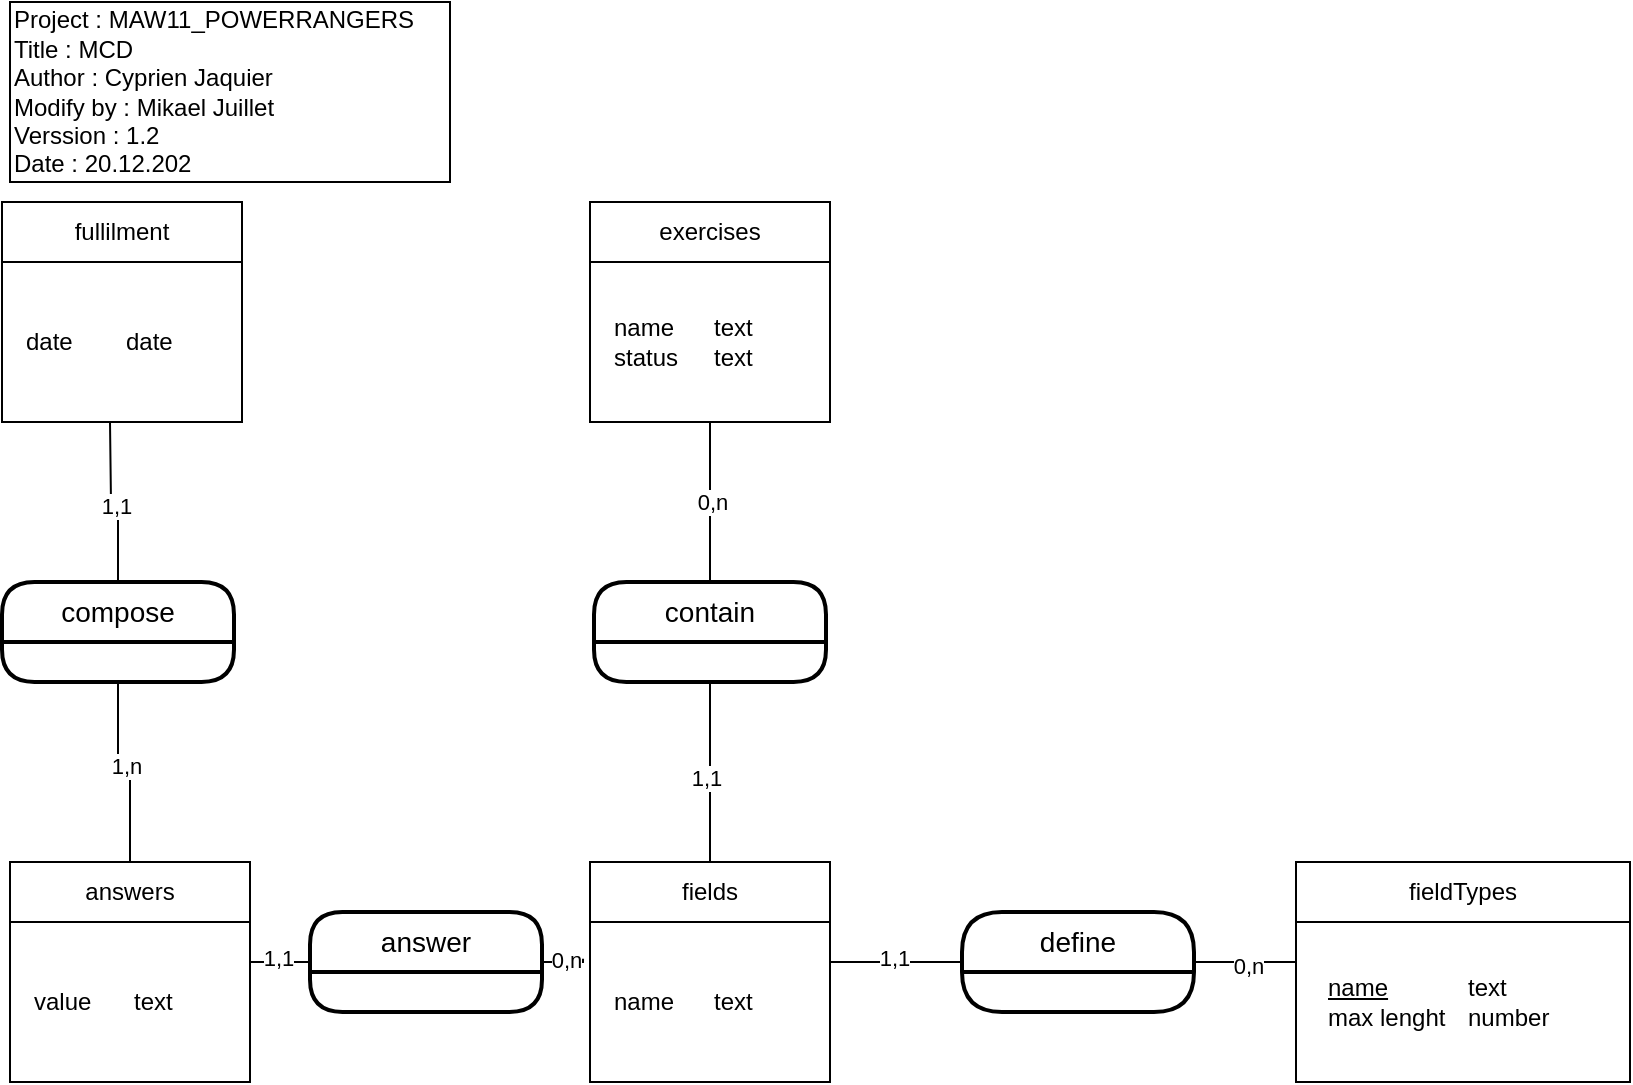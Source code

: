 <mxfile version="22.1.11" type="google">
  <diagram name="Page-1" id="UysicWD-IeBjwptT-XwB">
    <mxGraphModel grid="1" page="1" gridSize="10" guides="1" tooltips="1" connect="1" arrows="1" fold="1" pageScale="1" pageWidth="827" pageHeight="1169" math="0" shadow="0">
      <root>
        <mxCell id="0" />
        <mxCell id="1" parent="0" />
        <mxCell id="0sdpQ8P6i9JNI-ef1gW2-3" value="" style="group" vertex="1" connectable="0" parent="1">
          <mxGeometry x="300" y="100" width="120" height="110" as="geometry" />
        </mxCell>
        <mxCell id="0sdpQ8P6i9JNI-ef1gW2-1" value="" style="rounded=0;whiteSpace=wrap;html=1;" vertex="1" parent="0sdpQ8P6i9JNI-ef1gW2-3">
          <mxGeometry y="30" width="120" height="80" as="geometry" />
        </mxCell>
        <mxCell id="0sdpQ8P6i9JNI-ef1gW2-2" value="exercises" style="rounded=0;whiteSpace=wrap;html=1;" vertex="1" parent="0sdpQ8P6i9JNI-ef1gW2-3">
          <mxGeometry width="120" height="30" as="geometry" />
        </mxCell>
        <mxCell id="0sdpQ8P6i9JNI-ef1gW2-4" value="name&lt;br&gt;status" style="text;html=1;strokeColor=none;fillColor=none;align=left;verticalAlign=middle;whiteSpace=wrap;rounded=0;" vertex="1" parent="0sdpQ8P6i9JNI-ef1gW2-3">
          <mxGeometry x="10" y="30" width="50" height="80" as="geometry" />
        </mxCell>
        <mxCell id="0sdpQ8P6i9JNI-ef1gW2-5" value="text&lt;br&gt;text" style="text;html=1;strokeColor=none;fillColor=none;align=left;verticalAlign=middle;whiteSpace=wrap;rounded=0;" vertex="1" parent="0sdpQ8P6i9JNI-ef1gW2-3">
          <mxGeometry x="60" y="30" width="60" height="80" as="geometry" />
        </mxCell>
        <mxCell id="TbsKbS-wuQtN_C3aZl8a-1" value="" style="group" vertex="1" connectable="0" parent="1">
          <mxGeometry x="300" y="430" width="120" height="110" as="geometry" />
        </mxCell>
        <mxCell id="TbsKbS-wuQtN_C3aZl8a-2" value="" style="rounded=0;whiteSpace=wrap;html=1;" vertex="1" parent="TbsKbS-wuQtN_C3aZl8a-1">
          <mxGeometry y="30" width="120" height="80" as="geometry" />
        </mxCell>
        <mxCell id="TbsKbS-wuQtN_C3aZl8a-3" value="fields" style="rounded=0;whiteSpace=wrap;html=1;" vertex="1" parent="TbsKbS-wuQtN_C3aZl8a-1">
          <mxGeometry width="120" height="30" as="geometry" />
        </mxCell>
        <mxCell id="TbsKbS-wuQtN_C3aZl8a-4" value="name" style="text;html=1;strokeColor=none;fillColor=none;align=left;verticalAlign=middle;whiteSpace=wrap;rounded=0;" vertex="1" parent="TbsKbS-wuQtN_C3aZl8a-1">
          <mxGeometry x="10" y="30" width="50" height="80" as="geometry" />
        </mxCell>
        <mxCell id="TbsKbS-wuQtN_C3aZl8a-5" value="text" style="text;html=1;strokeColor=none;fillColor=none;align=left;verticalAlign=middle;whiteSpace=wrap;rounded=0;" vertex="1" parent="TbsKbS-wuQtN_C3aZl8a-1">
          <mxGeometry x="60" y="30" width="60" height="80" as="geometry" />
        </mxCell>
        <mxCell id="TbsKbS-wuQtN_C3aZl8a-11" value="contain" style="swimlane;childLayout=stackLayout;horizontal=1;startSize=30;horizontalStack=0;rounded=1;fontSize=14;fontStyle=0;strokeWidth=2;resizeParent=0;resizeLast=1;shadow=0;dashed=0;align=center;arcSize=18;whiteSpace=wrap;html=1;" vertex="1" parent="1">
          <mxGeometry x="302" y="290" width="116" height="50" as="geometry" />
        </mxCell>
        <mxCell id="TbsKbS-wuQtN_C3aZl8a-16" value="" style="endArrow=none;html=1;rounded=0;exitX=1;exitY=1;exitDx=0;exitDy=0;entryX=0.5;entryY=0;entryDx=0;entryDy=0;" edge="1" parent="1" source="0sdpQ8P6i9JNI-ef1gW2-4" target="TbsKbS-wuQtN_C3aZl8a-11">
          <mxGeometry relative="1" as="geometry">
            <mxPoint x="116" y="320" as="sourcePoint" />
            <mxPoint x="276" y="320" as="targetPoint" />
          </mxGeometry>
        </mxCell>
        <mxCell id="TbsKbS-wuQtN_C3aZl8a-17" value="" style="resizable=0;html=1;whiteSpace=wrap;align=right;verticalAlign=bottom;" connectable="0" vertex="1" parent="TbsKbS-wuQtN_C3aZl8a-16">
          <mxGeometry x="1" relative="1" as="geometry" />
        </mxCell>
        <mxCell id="TbsKbS-wuQtN_C3aZl8a-20" value="0,n" style="edgeLabel;html=1;align=center;verticalAlign=middle;resizable=0;points=[];" vertex="1" connectable="0" parent="TbsKbS-wuQtN_C3aZl8a-16">
          <mxGeometry y="1" relative="1" as="geometry">
            <mxPoint as="offset" />
          </mxGeometry>
        </mxCell>
        <mxCell id="TbsKbS-wuQtN_C3aZl8a-18" value="" style="endArrow=none;html=1;rounded=0;exitX=0.5;exitY=1;exitDx=0;exitDy=0;entryX=0.5;entryY=0;entryDx=0;entryDy=0;" edge="1" parent="1" source="TbsKbS-wuQtN_C3aZl8a-11" target="TbsKbS-wuQtN_C3aZl8a-3">
          <mxGeometry relative="1" as="geometry">
            <mxPoint x="370" y="220" as="sourcePoint" />
            <mxPoint x="370" y="300" as="targetPoint" />
          </mxGeometry>
        </mxCell>
        <mxCell id="TbsKbS-wuQtN_C3aZl8a-19" value="" style="resizable=0;html=1;whiteSpace=wrap;align=right;verticalAlign=bottom;" connectable="0" vertex="1" parent="TbsKbS-wuQtN_C3aZl8a-18">
          <mxGeometry x="1" relative="1" as="geometry" />
        </mxCell>
        <mxCell id="TbsKbS-wuQtN_C3aZl8a-21" value="1,1" style="edgeLabel;html=1;align=center;verticalAlign=middle;resizable=0;points=[];" vertex="1" connectable="0" parent="TbsKbS-wuQtN_C3aZl8a-18">
          <mxGeometry x="0.052" y="-2" relative="1" as="geometry">
            <mxPoint as="offset" />
          </mxGeometry>
        </mxCell>
        <mxCell id="TbsKbS-wuQtN_C3aZl8a-22" value="" style="group" vertex="1" connectable="0" parent="1">
          <mxGeometry x="653" y="430" width="167" height="110" as="geometry" />
        </mxCell>
        <mxCell id="TbsKbS-wuQtN_C3aZl8a-23" value="" style="rounded=0;whiteSpace=wrap;html=1;" vertex="1" parent="TbsKbS-wuQtN_C3aZl8a-22">
          <mxGeometry y="30" width="167" height="80" as="geometry" />
        </mxCell>
        <mxCell id="TbsKbS-wuQtN_C3aZl8a-24" value="fieldTypes" style="rounded=0;whiteSpace=wrap;html=1;" vertex="1" parent="TbsKbS-wuQtN_C3aZl8a-22">
          <mxGeometry width="167" height="30" as="geometry" />
        </mxCell>
        <mxCell id="TbsKbS-wuQtN_C3aZl8a-25" value="&lt;u&gt;name&lt;/u&gt;&lt;br&gt;max lenght" style="text;html=1;strokeColor=none;fillColor=none;align=left;verticalAlign=middle;whiteSpace=wrap;rounded=0;" vertex="1" parent="TbsKbS-wuQtN_C3aZl8a-22">
          <mxGeometry x="13.917" y="30" width="69.583" height="80" as="geometry" />
        </mxCell>
        <mxCell id="TbsKbS-wuQtN_C3aZl8a-26" value="text&lt;br&gt;number" style="text;html=1;strokeColor=none;fillColor=none;align=left;verticalAlign=middle;whiteSpace=wrap;rounded=0;" vertex="1" parent="TbsKbS-wuQtN_C3aZl8a-22">
          <mxGeometry x="83.5" y="30" width="83.5" height="80" as="geometry" />
        </mxCell>
        <mxCell id="TbsKbS-wuQtN_C3aZl8a-27" value="define" style="swimlane;childLayout=stackLayout;horizontal=1;startSize=30;horizontalStack=0;rounded=1;fontSize=14;fontStyle=0;strokeWidth=2;resizeParent=0;resizeLast=1;shadow=0;dashed=0;align=center;arcSize=36;whiteSpace=wrap;html=1;" vertex="1" parent="1">
          <mxGeometry x="486" y="455" width="116" height="50" as="geometry" />
        </mxCell>
        <mxCell id="TbsKbS-wuQtN_C3aZl8a-28" value="Project :&amp;nbsp;MAW11_POWERRANGERS&lt;br&gt;Title : MCD&lt;br&gt;Author : Cyprien Jaquier&lt;br&gt;&lt;div style=&quot;&quot;&gt;&lt;span style=&quot;background-color: initial;&quot;&gt;Modify by : Mikael Juillet&lt;/span&gt;&lt;/div&gt;&lt;div style=&quot;&quot;&gt;&lt;span style=&quot;background-color: initial;&quot;&gt;Verssion : 1.2&lt;/span&gt;&lt;/div&gt;&lt;div style=&quot;&quot;&gt;&lt;span style=&quot;background-color: initial;&quot;&gt;Date : 20.12.202&lt;/span&gt;&lt;/div&gt;" style="html=1;whiteSpace=wrap;align=left;" vertex="1" parent="1">
          <mxGeometry x="10" width="220" height="90" as="geometry" />
        </mxCell>
        <mxCell id="TbsKbS-wuQtN_C3aZl8a-29" value="" style="endArrow=none;html=1;rounded=0;exitX=0;exitY=0.5;exitDx=0;exitDy=0;entryX=1;entryY=0.25;entryDx=0;entryDy=0;" edge="1" parent="1" source="TbsKbS-wuQtN_C3aZl8a-27" target="TbsKbS-wuQtN_C3aZl8a-5">
          <mxGeometry relative="1" as="geometry">
            <mxPoint x="370" y="350" as="sourcePoint" />
            <mxPoint x="370" y="440" as="targetPoint" />
          </mxGeometry>
        </mxCell>
        <mxCell id="TbsKbS-wuQtN_C3aZl8a-30" value="" style="resizable=0;html=1;whiteSpace=wrap;align=right;verticalAlign=bottom;" connectable="0" vertex="1" parent="TbsKbS-wuQtN_C3aZl8a-29">
          <mxGeometry x="1" relative="1" as="geometry" />
        </mxCell>
        <mxCell id="TbsKbS-wuQtN_C3aZl8a-31" value="1,1" style="edgeLabel;html=1;align=center;verticalAlign=middle;resizable=0;points=[];" vertex="1" connectable="0" parent="TbsKbS-wuQtN_C3aZl8a-29">
          <mxGeometry x="0.052" y="-2" relative="1" as="geometry">
            <mxPoint as="offset" />
          </mxGeometry>
        </mxCell>
        <mxCell id="TbsKbS-wuQtN_C3aZl8a-32" value="" style="endArrow=none;html=1;rounded=0;exitX=1;exitY=0.5;exitDx=0;exitDy=0;entryX=0;entryY=0.25;entryDx=0;entryDy=0;" edge="1" parent="1" source="TbsKbS-wuQtN_C3aZl8a-27" target="TbsKbS-wuQtN_C3aZl8a-23">
          <mxGeometry relative="1" as="geometry">
            <mxPoint x="380" y="360" as="sourcePoint" />
            <mxPoint x="380" y="450" as="targetPoint" />
          </mxGeometry>
        </mxCell>
        <mxCell id="TbsKbS-wuQtN_C3aZl8a-33" value="" style="resizable=0;html=1;whiteSpace=wrap;align=right;verticalAlign=bottom;" connectable="0" vertex="1" parent="TbsKbS-wuQtN_C3aZl8a-32">
          <mxGeometry x="1" relative="1" as="geometry" />
        </mxCell>
        <mxCell id="TbsKbS-wuQtN_C3aZl8a-34" value="0,n" style="edgeLabel;html=1;align=center;verticalAlign=middle;resizable=0;points=[];" vertex="1" connectable="0" parent="TbsKbS-wuQtN_C3aZl8a-32">
          <mxGeometry x="0.052" y="-2" relative="1" as="geometry">
            <mxPoint as="offset" />
          </mxGeometry>
        </mxCell>
        <mxCell id="e5HdefWxIRSvWPdxO9NA-1" value="" style="group" vertex="1" connectable="0" parent="1">
          <mxGeometry x="10" y="430" width="120" height="110" as="geometry" />
        </mxCell>
        <mxCell id="e5HdefWxIRSvWPdxO9NA-2" value="" style="rounded=0;whiteSpace=wrap;html=1;" vertex="1" parent="e5HdefWxIRSvWPdxO9NA-1">
          <mxGeometry y="30" width="120" height="80" as="geometry" />
        </mxCell>
        <mxCell id="e5HdefWxIRSvWPdxO9NA-3" value="answers" style="rounded=0;whiteSpace=wrap;html=1;" vertex="1" parent="e5HdefWxIRSvWPdxO9NA-1">
          <mxGeometry width="120" height="30" as="geometry" />
        </mxCell>
        <mxCell id="e5HdefWxIRSvWPdxO9NA-4" value="value" style="text;html=1;strokeColor=none;fillColor=none;align=left;verticalAlign=middle;whiteSpace=wrap;rounded=0;" vertex="1" parent="e5HdefWxIRSvWPdxO9NA-1">
          <mxGeometry x="10" y="30" width="50" height="80" as="geometry" />
        </mxCell>
        <mxCell id="e5HdefWxIRSvWPdxO9NA-5" value="text" style="text;html=1;strokeColor=none;fillColor=none;align=left;verticalAlign=middle;whiteSpace=wrap;rounded=0;" vertex="1" parent="e5HdefWxIRSvWPdxO9NA-1">
          <mxGeometry x="60" y="30" width="60" height="80" as="geometry" />
        </mxCell>
        <mxCell id="e5HdefWxIRSvWPdxO9NA-6" value="" style="group" vertex="1" connectable="0" parent="1">
          <mxGeometry x="6" y="100" width="120" height="110" as="geometry" />
        </mxCell>
        <mxCell id="e5HdefWxIRSvWPdxO9NA-7" value="" style="rounded=0;whiteSpace=wrap;html=1;" vertex="1" parent="e5HdefWxIRSvWPdxO9NA-6">
          <mxGeometry y="30" width="120" height="80" as="geometry" />
        </mxCell>
        <mxCell id="e5HdefWxIRSvWPdxO9NA-8" value="fullilment" style="rounded=0;whiteSpace=wrap;html=1;" vertex="1" parent="e5HdefWxIRSvWPdxO9NA-6">
          <mxGeometry width="120" height="30" as="geometry" />
        </mxCell>
        <mxCell id="e5HdefWxIRSvWPdxO9NA-9" value="date" style="text;html=1;strokeColor=none;fillColor=none;align=left;verticalAlign=middle;whiteSpace=wrap;rounded=0;" vertex="1" parent="e5HdefWxIRSvWPdxO9NA-6">
          <mxGeometry x="10" y="30" width="50" height="80" as="geometry" />
        </mxCell>
        <mxCell id="e5HdefWxIRSvWPdxO9NA-10" value="date" style="text;html=1;strokeColor=none;fillColor=none;align=left;verticalAlign=middle;whiteSpace=wrap;rounded=0;" vertex="1" parent="e5HdefWxIRSvWPdxO9NA-6">
          <mxGeometry x="60" y="30" width="60" height="80" as="geometry" />
        </mxCell>
        <mxCell id="e5HdefWxIRSvWPdxO9NA-14" style="edgeStyle=orthogonalEdgeStyle;rounded=0;orthogonalLoop=1;jettySize=auto;html=1;entryX=1;entryY=0.25;entryDx=0;entryDy=0;endArrow=none;endFill=0;" edge="1" parent="1" source="e5HdefWxIRSvWPdxO9NA-11" target="e5HdefWxIRSvWPdxO9NA-5">
          <mxGeometry relative="1" as="geometry" />
        </mxCell>
        <mxCell id="e5HdefWxIRSvWPdxO9NA-16" value="1,1" style="edgeLabel;html=1;align=center;verticalAlign=middle;resizable=0;points=[];" vertex="1" connectable="0" parent="e5HdefWxIRSvWPdxO9NA-14">
          <mxGeometry x="-0.364" y="-2" relative="1" as="geometry">
            <mxPoint as="offset" />
          </mxGeometry>
        </mxCell>
        <mxCell id="e5HdefWxIRSvWPdxO9NA-11" value="answer" style="swimlane;childLayout=stackLayout;horizontal=1;startSize=30;horizontalStack=0;rounded=1;fontSize=14;fontStyle=0;strokeWidth=2;resizeParent=0;resizeLast=1;shadow=0;dashed=0;align=center;arcSize=18;whiteSpace=wrap;html=1;" vertex="1" parent="1">
          <mxGeometry x="160" y="455" width="116" height="50" as="geometry" />
        </mxCell>
        <mxCell id="e5HdefWxIRSvWPdxO9NA-13" style="edgeStyle=orthogonalEdgeStyle;rounded=0;orthogonalLoop=1;jettySize=auto;html=1;exitX=1;exitY=0.5;exitDx=0;exitDy=0;entryX=-0.029;entryY=0.229;entryDx=0;entryDy=0;entryPerimeter=0;endArrow=none;endFill=0;" edge="1" parent="1" source="e5HdefWxIRSvWPdxO9NA-11" target="TbsKbS-wuQtN_C3aZl8a-2">
          <mxGeometry relative="1" as="geometry" />
        </mxCell>
        <mxCell id="e5HdefWxIRSvWPdxO9NA-15" value="0,n" style="edgeLabel;html=1;align=center;verticalAlign=middle;resizable=0;points=[];" vertex="1" connectable="0" parent="e5HdefWxIRSvWPdxO9NA-13">
          <mxGeometry x="0.032" y="1" relative="1" as="geometry">
            <mxPoint as="offset" />
          </mxGeometry>
        </mxCell>
        <mxCell id="e5HdefWxIRSvWPdxO9NA-19" style="edgeStyle=orthogonalEdgeStyle;rounded=0;orthogonalLoop=1;jettySize=auto;html=1;entryX=0.5;entryY=0;entryDx=0;entryDy=0;endArrow=none;endFill=0;" edge="1" parent="1" source="e5HdefWxIRSvWPdxO9NA-17" target="e5HdefWxIRSvWPdxO9NA-3">
          <mxGeometry relative="1" as="geometry" />
        </mxCell>
        <mxCell id="e5HdefWxIRSvWPdxO9NA-21" value="1,n" style="edgeLabel;html=1;align=center;verticalAlign=middle;resizable=0;points=[];" vertex="1" connectable="0" parent="e5HdefWxIRSvWPdxO9NA-19">
          <mxGeometry x="0.022" y="3" relative="1" as="geometry">
            <mxPoint as="offset" />
          </mxGeometry>
        </mxCell>
        <mxCell id="e5HdefWxIRSvWPdxO9NA-17" value="compose" style="swimlane;childLayout=stackLayout;horizontal=1;startSize=30;horizontalStack=0;rounded=1;fontSize=14;fontStyle=0;strokeWidth=2;resizeParent=0;resizeLast=1;shadow=0;dashed=0;align=center;arcSize=18;whiteSpace=wrap;html=1;" vertex="1" parent="1">
          <mxGeometry x="6" y="290" width="116" height="50" as="geometry" />
        </mxCell>
        <mxCell id="e5HdefWxIRSvWPdxO9NA-18" style="edgeStyle=orthogonalEdgeStyle;rounded=0;orthogonalLoop=1;jettySize=auto;html=1;entryX=0.5;entryY=0;entryDx=0;entryDy=0;endArrow=none;endFill=0;" edge="1" parent="1" target="e5HdefWxIRSvWPdxO9NA-17">
          <mxGeometry relative="1" as="geometry">
            <mxPoint x="60" y="210" as="sourcePoint" />
          </mxGeometry>
        </mxCell>
        <mxCell id="e5HdefWxIRSvWPdxO9NA-20" value="1,1" style="edgeLabel;html=1;align=center;verticalAlign=middle;resizable=0;points=[];" vertex="1" connectable="0" parent="e5HdefWxIRSvWPdxO9NA-18">
          <mxGeometry x="0.087" y="-1" relative="1" as="geometry">
            <mxPoint as="offset" />
          </mxGeometry>
        </mxCell>
      </root>
    </mxGraphModel>
  </diagram>
</mxfile>
